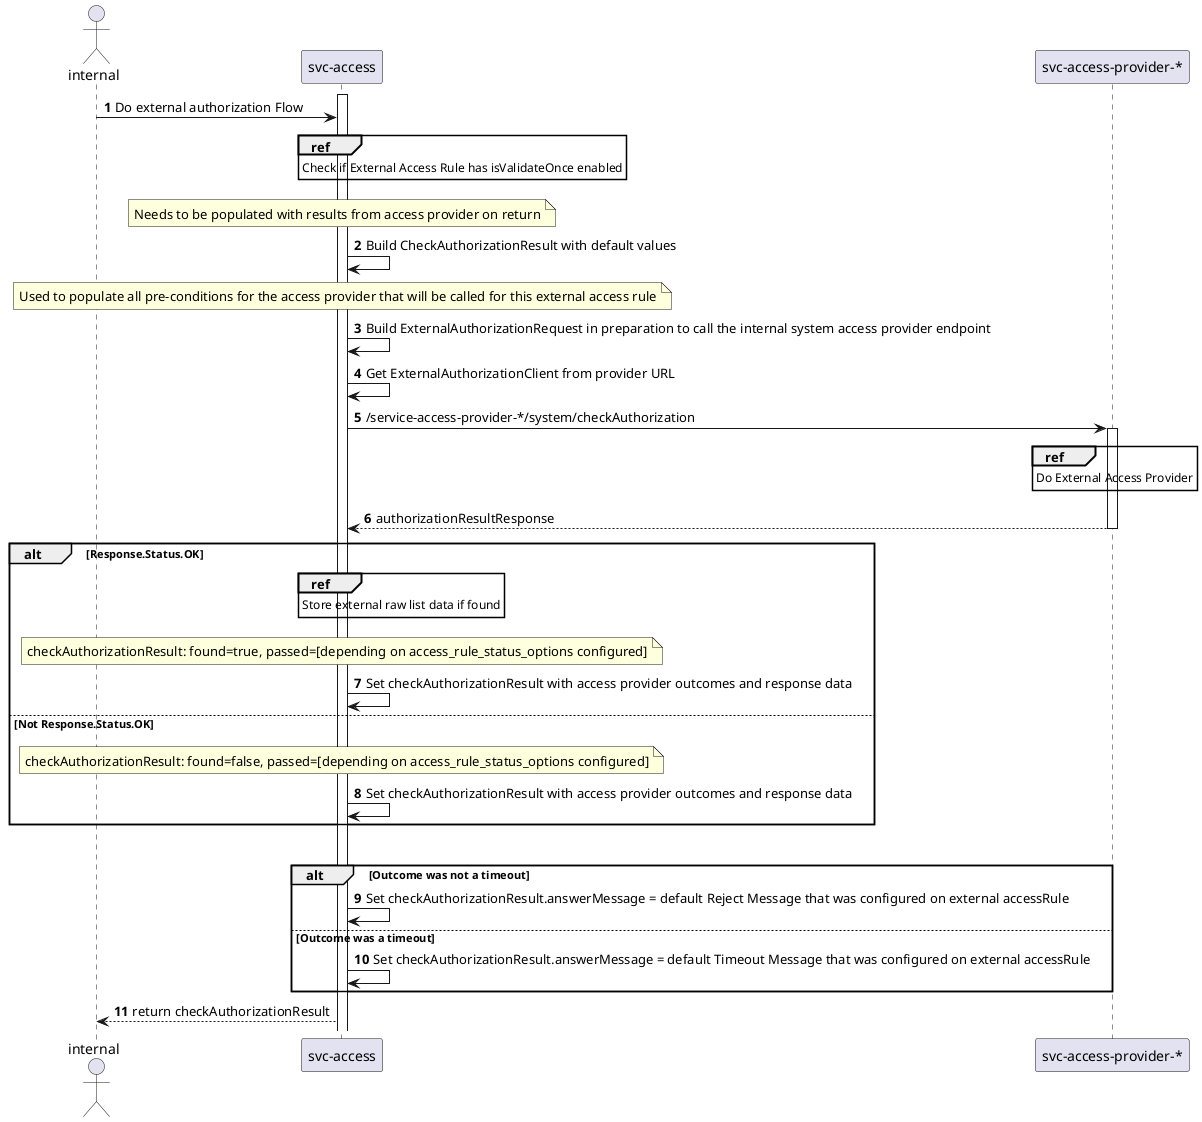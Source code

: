 .Access Control Rulesets (Basic Flow)
[plantuml]
----
@startuml
'https://plantuml.com/sequence-diagram

actor internal
participant  "svc-access" as sa
participant "svc-access-provider-*" as sap

autonumber

activate sa
  internal -> sa: Do external authorization Flow
  ||10||
  ref over sa: Check if External Access Rule has isValidateOnce enabled
  ||10||
  note over sa: Needs to be populated with results from access provider on return
  sa -> sa: Build CheckAuthorizationResult with default values
  note over sa: Used to populate all pre-conditions for the access provider that will be called for this external access rule
  sa -> sa: Build ExternalAuthorizationRequest in preparation to call the internal system access provider endpoint
  sa -> sa: Get ExternalAuthorizationClient from provider URL
  sa -> sap: /service-access-provider-*/system/checkAuthorization
  activate sap
    ||10|
    ref over sap: Do External Access Provider
    ||10||
    sap --> sa: authorizationResultResponse
  deactivate sap
  alt Response.Status.OK
    ||10||
    ref over sa: Store external raw list data if found
    ||10||
    note over sa: checkAuthorizationResult: found=true, passed=[depending on access_rule_status_options configured]
    sa -> sa: Set checkAuthorizationResult with access provider outcomes and response data
  else Not Response.Status.OK
    ||10||
    note over sa: checkAuthorizationResult: found=false, passed=[depending on access_rule_status_options configured]
    sa -> sa: Set checkAuthorizationResult with access provider outcomes and response data
  end
  alt checkAuthorizationResult.passed=false
    alt Outcome was not a timeout
      sa -> sa: Set checkAuthorizationResult.answerMessage = default Reject Message that was configured on external accessRule
    else Outcome was a timeout
      sa -> sa: Set checkAuthorizationResult.answerMessage = default Timeout Message that was configured on external accessRule
  end
sa --> internal: return checkAuthorizationResult

@enduml
----
